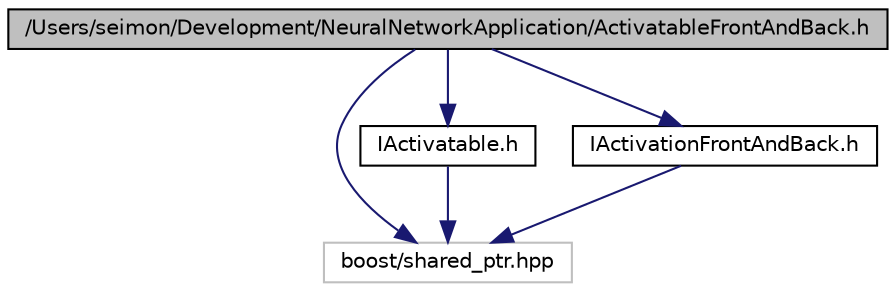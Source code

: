 digraph G
{
  edge [fontname="Helvetica",fontsize="10",labelfontname="Helvetica",labelfontsize="10"];
  node [fontname="Helvetica",fontsize="10",shape=record];
  Node1 [label="/Users/seimon/Development/NeuralNetworkApplication/ActivatableFrontAndBack.h",height=0.2,width=0.4,color="black", fillcolor="grey75", style="filled" fontcolor="black"];
  Node1 -> Node2 [color="midnightblue",fontsize="10",style="solid"];
  Node2 [label="boost/shared_ptr.hpp",height=0.2,width=0.4,color="grey75", fillcolor="white", style="filled"];
  Node1 -> Node3 [color="midnightblue",fontsize="10",style="solid"];
  Node3 [label="IActivatable.h",height=0.2,width=0.4,color="black", fillcolor="white", style="filled",URL="$_i_activatable_8h.html"];
  Node3 -> Node2 [color="midnightblue",fontsize="10",style="solid"];
  Node1 -> Node4 [color="midnightblue",fontsize="10",style="solid"];
  Node4 [label="IActivationFrontAndBack.h",height=0.2,width=0.4,color="black", fillcolor="white", style="filled",URL="$_i_activation_front_and_back_8h.html"];
  Node4 -> Node2 [color="midnightblue",fontsize="10",style="solid"];
}
